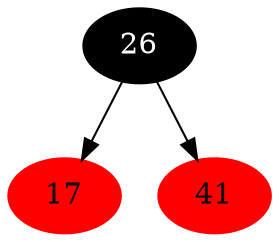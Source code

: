 // RBTree
digraph G {
	// Red
	subgraph {
		node [color=red style=filled]
			17 [label=17]
			41 [label=41]
	}
	// Black
	subgraph {
		node [color=black fontcolor=white style=filled]
			26 [label=26]
	}
		26 -> 17
		26 -> 41
}